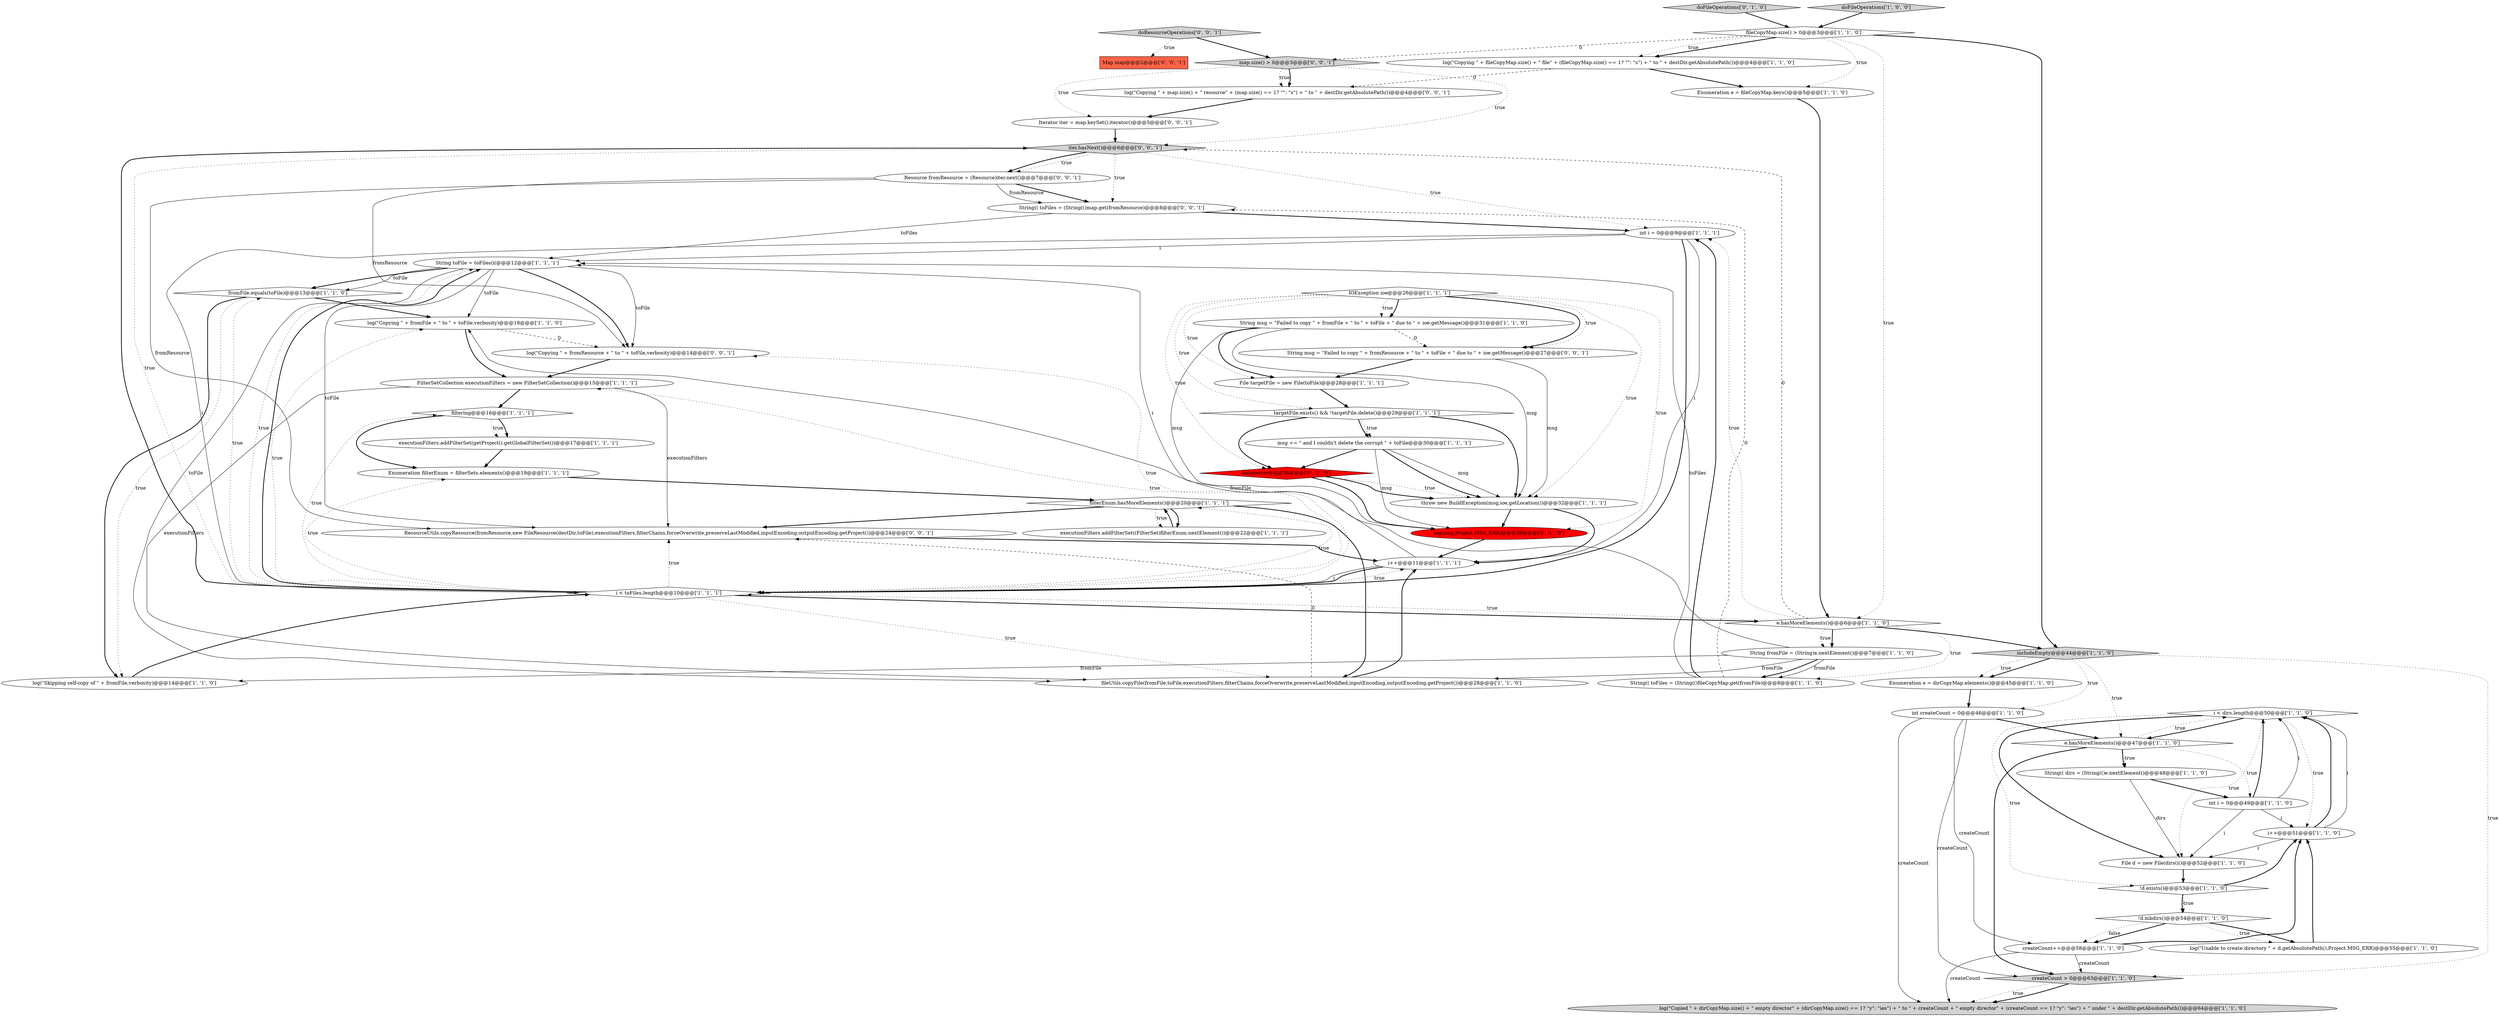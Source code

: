 digraph {
5 [style = filled, label = "i < dirs.length@@@50@@@['1', '1', '0']", fillcolor = white, shape = diamond image = "AAA0AAABBB1BBB"];
21 [style = filled, label = "String(( dirs = (String(()e.nextElement()@@@48@@@['1', '1', '0']", fillcolor = white, shape = ellipse image = "AAA0AAABBB1BBB"];
50 [style = filled, label = "map.size() > 0@@@3@@@['0', '0', '1']", fillcolor = lightgray, shape = diamond image = "AAA0AAABBB3BBB"];
54 [style = filled, label = "String(( toFiles = (String(()map.get(fromResource)@@@8@@@['0', '0', '1']", fillcolor = white, shape = ellipse image = "AAA0AAABBB3BBB"];
52 [style = filled, label = "String msg = \"Failed to copy \" + fromResource + \" to \" + toFile + \" due to \" + ioe.getMessage()@@@27@@@['0', '0', '1']", fillcolor = white, shape = ellipse image = "AAA0AAABBB3BBB"];
0 [style = filled, label = "i++@@@51@@@['1', '1', '0']", fillcolor = white, shape = ellipse image = "AAA0AAABBB1BBB"];
22 [style = filled, label = "fromFile.equals(toFile)@@@13@@@['1', '1', '0']", fillcolor = white, shape = diamond image = "AAA0AAABBB1BBB"];
27 [style = filled, label = "!d.exists()@@@53@@@['1', '1', '0']", fillcolor = white, shape = diamond image = "AAA0AAABBB1BBB"];
20 [style = filled, label = "log(\"Copying \" + fromFile + \" to \" + toFile,verbosity)@@@18@@@['1', '1', '0']", fillcolor = white, shape = ellipse image = "AAA0AAABBB1BBB"];
35 [style = filled, label = "String fromFile = (String)e.nextElement()@@@7@@@['1', '1', '0']", fillcolor = white, shape = ellipse image = "AAA0AAABBB1BBB"];
17 [style = filled, label = "log(\"Copied \" + dirCopyMap.size() + \" empty director\" + (dirCopyMap.size() == 1? \"y\": \"ies\") + \" to \" + createCount + \" empty director\" + (createCount == 1? \"y\": \"ies\") + \" under \" + destDir.getAbsolutePath())@@@64@@@['1', '1', '0']", fillcolor = lightgray, shape = ellipse image = "AAA0AAABBB1BBB"];
47 [style = filled, label = "log(\"Copying \" + fromResource + \" to \" + toFile,verbosity)@@@14@@@['0', '0', '1']", fillcolor = white, shape = ellipse image = "AAA0AAABBB3BBB"];
39 [style = filled, label = "Enumeration e = fileCopyMap.keys()@@@5@@@['1', '1', '0']", fillcolor = white, shape = ellipse image = "AAA0AAABBB1BBB"];
26 [style = filled, label = "Enumeration e = dirCopyMap.elements()@@@45@@@['1', '1', '0']", fillcolor = white, shape = ellipse image = "AAA0AAABBB1BBB"];
55 [style = filled, label = "Map map@@@2@@@['0', '0', '1']", fillcolor = tomato, shape = box image = "AAA0AAABBB3BBB"];
23 [style = filled, label = "targetFile.exists() && !targetFile.delete()@@@29@@@['1', '1', '1']", fillcolor = white, shape = diamond image = "AAA0AAABBB1BBB"];
18 [style = filled, label = "FilterSetCollection executionFilters = new FilterSetCollection()@@@15@@@['1', '1', '1']", fillcolor = white, shape = ellipse image = "AAA0AAABBB1BBB"];
40 [style = filled, label = "IOException ioe@@@26@@@['1', '1', '1']", fillcolor = white, shape = diamond image = "AAA0AAABBB1BBB"];
1 [style = filled, label = "File targetFile = new File(toFile)@@@28@@@['1', '1', '1']", fillcolor = white, shape = ellipse image = "AAA0AAABBB1BBB"];
3 [style = filled, label = "executionFilters.addFilterSet(getProject().getGlobalFilterSet())@@@17@@@['1', '1', '1']", fillcolor = white, shape = ellipse image = "AAA0AAABBB1BBB"];
31 [style = filled, label = "Enumeration filterEnum = filterSets.elements()@@@19@@@['1', '1', '1']", fillcolor = white, shape = ellipse image = "AAA0AAABBB1BBB"];
4 [style = filled, label = "String msg = \"Failed to copy \" + fromFile + \" to \" + toFile + \" due to \" + ioe.getMessage()@@@31@@@['1', '1', '0']", fillcolor = white, shape = ellipse image = "AAA0AAABBB1BBB"];
37 [style = filled, label = "msg += \" and I couldn't delete the corrupt \" + toFile@@@30@@@['1', '1', '1']", fillcolor = white, shape = ellipse image = "AAA0AAABBB1BBB"];
45 [style = filled, label = "Iterator iter = map.keySet().iterator()@@@5@@@['0', '0', '1']", fillcolor = white, shape = ellipse image = "AAA0AAABBB3BBB"];
43 [style = filled, label = "failonerror@@@36@@@['0', '1', '0']", fillcolor = red, shape = diamond image = "AAA1AAABBB2BBB"];
46 [style = filled, label = "Resource fromResource = (Resource)iter.next()@@@7@@@['0', '0', '1']", fillcolor = white, shape = ellipse image = "AAA0AAABBB3BBB"];
12 [style = filled, label = "filtering@@@16@@@['1', '1', '1']", fillcolor = white, shape = diamond image = "AAA0AAABBB1BBB"];
9 [style = filled, label = "e.hasMoreElements()@@@47@@@['1', '1', '0']", fillcolor = white, shape = diamond image = "AAA0AAABBB1BBB"];
44 [style = filled, label = "doFileOperations['0', '1', '0']", fillcolor = lightgray, shape = diamond image = "AAA0AAABBB2BBB"];
24 [style = filled, label = "log(\"Unable to create directory \" + d.getAbsolutePath(),Project.MSG_ERR)@@@55@@@['1', '1', '0']", fillcolor = white, shape = ellipse image = "AAA0AAABBB1BBB"];
28 [style = filled, label = "int i = 0@@@49@@@['1', '1', '0']", fillcolor = white, shape = ellipse image = "AAA0AAABBB1BBB"];
11 [style = filled, label = "log(\"Skipping self-copy of \" + fromFile,verbosity)@@@14@@@['1', '1', '0']", fillcolor = white, shape = ellipse image = "AAA0AAABBB1BBB"];
51 [style = filled, label = "doResourceOperations['0', '0', '1']", fillcolor = lightgray, shape = diamond image = "AAA0AAABBB3BBB"];
34 [style = filled, label = "createCount > 0@@@63@@@['1', '1', '0']", fillcolor = lightgray, shape = diamond image = "AAA0AAABBB1BBB"];
33 [style = filled, label = "File d = new File(dirs(i()@@@52@@@['1', '1', '0']", fillcolor = white, shape = ellipse image = "AAA0AAABBB1BBB"];
53 [style = filled, label = "log(\"Copying \" + map.size() + \" resource\" + (map.size() == 1? \"\": \"s\") + \" to \" + destDir.getAbsolutePath())@@@4@@@['0', '0', '1']", fillcolor = white, shape = ellipse image = "AAA0AAABBB3BBB"];
16 [style = filled, label = "doFileOperations['1', '0', '0']", fillcolor = lightgray, shape = diamond image = "AAA0AAABBB1BBB"];
32 [style = filled, label = "includeEmpty@@@44@@@['1', '1', '0']", fillcolor = lightgray, shape = diamond image = "AAA0AAABBB1BBB"];
19 [style = filled, label = "filterEnum.hasMoreElements()@@@20@@@['1', '1', '1']", fillcolor = white, shape = diamond image = "AAA0AAABBB1BBB"];
48 [style = filled, label = "iter.hasNext()@@@6@@@['0', '0', '1']", fillcolor = lightgray, shape = diamond image = "AAA0AAABBB3BBB"];
38 [style = filled, label = "log(\"Copying \" + fileCopyMap.size() + \" file\" + (fileCopyMap.size() == 1? \"\": \"s\") + \" to \" + destDir.getAbsolutePath())@@@4@@@['1', '1', '0']", fillcolor = white, shape = ellipse image = "AAA0AAABBB1BBB"];
49 [style = filled, label = "ResourceUtils.copyResource(fromResource,new FileResource(destDir,toFile),executionFilters,filterChains,forceOverwrite,preserveLastModified,inputEncoding,outputEncoding,getProject())@@@24@@@['0', '0', '1']", fillcolor = white, shape = ellipse image = "AAA0AAABBB3BBB"];
25 [style = filled, label = "int i = 0@@@9@@@['1', '1', '1']", fillcolor = white, shape = ellipse image = "AAA0AAABBB1BBB"];
36 [style = filled, label = "String toFile = toFiles(i(@@@12@@@['1', '1', '1']", fillcolor = white, shape = ellipse image = "AAA0AAABBB1BBB"];
29 [style = filled, label = "fileCopyMap.size() > 0@@@3@@@['1', '1', '0']", fillcolor = white, shape = diamond image = "AAA0AAABBB1BBB"];
14 [style = filled, label = "e.hasMoreElements()@@@6@@@['1', '1', '0']", fillcolor = white, shape = diamond image = "AAA0AAABBB1BBB"];
41 [style = filled, label = "int createCount = 0@@@46@@@['1', '1', '0']", fillcolor = white, shape = ellipse image = "AAA0AAABBB1BBB"];
2 [style = filled, label = "executionFilters.addFilterSet((FilterSet)filterEnum.nextElement())@@@22@@@['1', '1', '1']", fillcolor = white, shape = ellipse image = "AAA0AAABBB1BBB"];
7 [style = filled, label = "i++@@@11@@@['1', '1', '1']", fillcolor = white, shape = ellipse image = "AAA0AAABBB1BBB"];
13 [style = filled, label = "throw new BuildException(msg,ioe,getLocation())@@@32@@@['1', '1', '1']", fillcolor = white, shape = ellipse image = "AAA0AAABBB1BBB"];
6 [style = filled, label = "String(( toFiles = (String(()fileCopyMap.get(fromFile)@@@8@@@['1', '1', '0']", fillcolor = white, shape = ellipse image = "AAA0AAABBB1BBB"];
42 [style = filled, label = "log(msg,Project.MSG_ERR)@@@39@@@['0', '1', '0']", fillcolor = red, shape = ellipse image = "AAA1AAABBB2BBB"];
10 [style = filled, label = "i < toFiles.length@@@10@@@['1', '1', '1']", fillcolor = white, shape = diamond image = "AAA0AAABBB1BBB"];
15 [style = filled, label = "fileUtils.copyFile(fromFile,toFile,executionFilters,filterChains,forceOverwrite,preserveLastModified,inputEncoding,outputEncoding,getProject())@@@28@@@['1', '1', '0']", fillcolor = white, shape = ellipse image = "AAA0AAABBB1BBB"];
8 [style = filled, label = "!d.mkdirs()@@@54@@@['1', '1', '0']", fillcolor = white, shape = diamond image = "AAA0AAABBB1BBB"];
30 [style = filled, label = "createCount++@@@58@@@['1', '1', '0']", fillcolor = white, shape = ellipse image = "AAA0AAABBB1BBB"];
40->4 [style = bold, label=""];
52->1 [style = bold, label=""];
8->30 [style = bold, label=""];
10->49 [style = dotted, label="true"];
5->9 [style = bold, label=""];
14->35 [style = bold, label=""];
30->34 [style = solid, label="createCount"];
28->5 [style = solid, label="i"];
10->31 [style = dotted, label="true"];
40->13 [style = dotted, label="true"];
43->42 [style = bold, label=""];
28->33 [style = solid, label="i"];
39->14 [style = bold, label=""];
41->9 [style = bold, label=""];
35->6 [style = solid, label="fromFile"];
40->23 [style = dotted, label="true"];
7->36 [style = solid, label="i"];
45->48 [style = bold, label=""];
38->39 [style = bold, label=""];
40->43 [style = dotted, label="true"];
1->23 [style = bold, label=""];
21->28 [style = bold, label=""];
37->43 [style = bold, label=""];
51->50 [style = bold, label=""];
10->47 [style = dotted, label="true"];
46->54 [style = bold, label=""];
23->13 [style = bold, label=""];
29->14 [style = dotted, label="true"];
10->20 [style = dotted, label="true"];
50->48 [style = dotted, label="true"];
34->17 [style = bold, label=""];
48->25 [style = dotted, label="true"];
36->47 [style = solid, label="toFile"];
51->55 [style = dotted, label="true"];
9->21 [style = bold, label=""];
25->10 [style = bold, label=""];
41->34 [style = solid, label="createCount"];
25->36 [style = solid, label="i"];
20->47 [style = dashed, label="0"];
19->15 [style = bold, label=""];
48->54 [style = dotted, label="true"];
21->33 [style = solid, label="dirs"];
9->28 [style = dotted, label="true"];
50->45 [style = dotted, label="true"];
10->18 [style = dotted, label="true"];
28->0 [style = solid, label="i"];
12->3 [style = dotted, label="true"];
36->20 [style = solid, label="toFile"];
28->5 [style = bold, label=""];
46->47 [style = solid, label="fromResource"];
27->0 [style = bold, label=""];
5->33 [style = bold, label=""];
10->14 [style = bold, label=""];
40->52 [style = bold, label=""];
24->0 [style = bold, label=""];
16->29 [style = bold, label=""];
18->12 [style = bold, label=""];
35->11 [style = solid, label="fromFile"];
10->48 [style = bold, label=""];
5->33 [style = dotted, label="true"];
27->8 [style = dotted, label="true"];
19->2 [style = bold, label=""];
9->21 [style = dotted, label="true"];
33->27 [style = bold, label=""];
32->26 [style = bold, label=""];
40->52 [style = dotted, label="true"];
48->46 [style = dotted, label="true"];
43->13 [style = bold, label=""];
20->18 [style = bold, label=""];
54->25 [style = bold, label=""];
36->22 [style = solid, label="toFile"];
23->37 [style = bold, label=""];
22->20 [style = bold, label=""];
29->32 [style = bold, label=""];
14->25 [style = dotted, label="true"];
29->38 [style = bold, label=""];
4->52 [style = dashed, label="0"];
42->7 [style = bold, label=""];
6->36 [style = solid, label="toFiles"];
37->13 [style = bold, label=""];
25->7 [style = solid, label="i"];
27->8 [style = bold, label=""];
22->11 [style = bold, label=""];
12->31 [style = bold, label=""];
41->30 [style = solid, label="createCount"];
0->33 [style = solid, label="i"];
29->39 [style = dotted, label="true"];
40->42 [style = dotted, label="true"];
8->24 [style = bold, label=""];
46->49 [style = solid, label="fromResource"];
37->13 [style = solid, label="msg"];
32->34 [style = dotted, label="true"];
13->42 [style = bold, label=""];
54->36 [style = solid, label="toFiles"];
47->18 [style = bold, label=""];
44->29 [style = bold, label=""];
18->15 [style = solid, label="executionFilters"];
23->43 [style = bold, label=""];
40->4 [style = dotted, label="true"];
5->0 [style = dotted, label="true"];
7->10 [style = solid, label="i"];
37->42 [style = solid, label="msg"];
8->24 [style = dotted, label="true"];
41->17 [style = solid, label="createCount"];
35->15 [style = solid, label="fromFile"];
48->10 [style = dotted, label="true"];
48->46 [style = bold, label=""];
50->53 [style = dotted, label="true"];
26->41 [style = bold, label=""];
11->10 [style = bold, label=""];
10->19 [style = dotted, label="true"];
5->27 [style = dotted, label="true"];
49->7 [style = bold, label=""];
38->53 [style = dashed, label="0"];
40->1 [style = dotted, label="true"];
4->1 [style = bold, label=""];
12->3 [style = bold, label=""];
30->0 [style = bold, label=""];
25->10 [style = solid, label="i"];
14->32 [style = bold, label=""];
52->13 [style = solid, label="msg"];
31->19 [style = bold, label=""];
36->15 [style = solid, label="toFile"];
6->54 [style = dashed, label="0"];
0->5 [style = bold, label=""];
9->5 [style = dotted, label="true"];
14->6 [style = dotted, label="true"];
35->20 [style = solid, label="fromFile"];
10->12 [style = dotted, label="true"];
2->19 [style = bold, label=""];
36->47 [style = bold, label=""];
32->41 [style = dotted, label="true"];
15->7 [style = bold, label=""];
4->13 [style = solid, label="msg"];
35->6 [style = bold, label=""];
7->10 [style = bold, label=""];
19->2 [style = dotted, label="true"];
32->9 [style = dotted, label="true"];
3->31 [style = bold, label=""];
14->48 [style = dashed, label="0"];
9->34 [style = bold, label=""];
4->42 [style = solid, label="msg"];
29->38 [style = dotted, label="true"];
22->11 [style = dotted, label="true"];
43->13 [style = dotted, label="true"];
18->49 [style = solid, label="executionFilters"];
53->45 [style = bold, label=""];
14->10 [style = dotted, label="true"];
10->36 [style = bold, label=""];
0->5 [style = solid, label="i"];
10->15 [style = dotted, label="true"];
23->37 [style = dotted, label="true"];
10->36 [style = dotted, label="true"];
29->50 [style = dashed, label="0"];
34->17 [style = dotted, label="true"];
19->49 [style = bold, label=""];
15->49 [style = dashed, label="0"];
13->7 [style = bold, label=""];
10->22 [style = dotted, label="true"];
32->26 [style = dotted, label="true"];
14->35 [style = dotted, label="true"];
46->54 [style = solid, label="fromResource"];
36->49 [style = solid, label="toFile"];
30->17 [style = solid, label="createCount"];
8->30 [style = dotted, label="false"];
50->53 [style = bold, label=""];
10->7 [style = dotted, label="true"];
6->25 [style = bold, label=""];
36->22 [style = bold, label=""];
}
